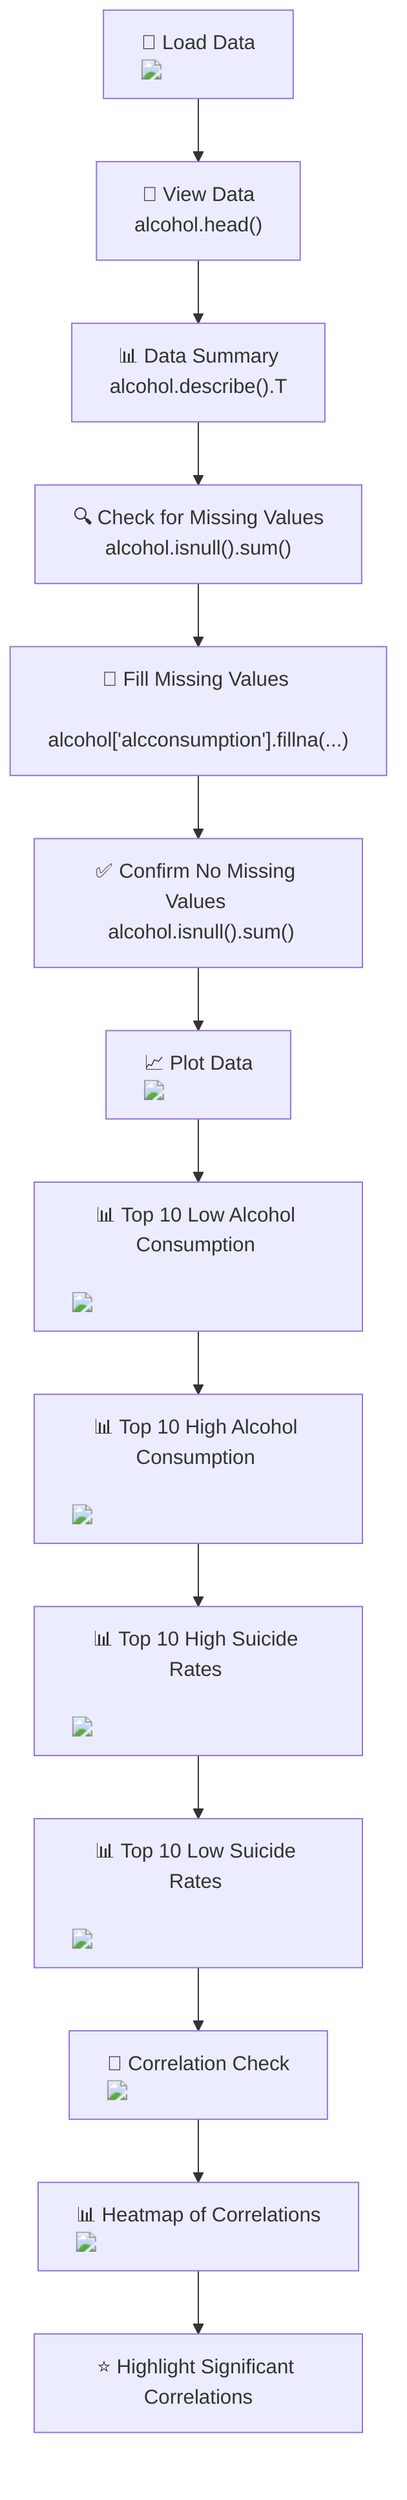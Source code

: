 flowchart TD
    A["📂 Load Data <br/> <img src='file.svg' />"] --> B["👀 View Data <br/> alcohol.head()"]
    B --> C["📊 Data Summary <br/> alcohol.describe().T"]
    C --> D["🔍 Check for Missing Values <br/> alcohol.isnull().sum()"]
    D --> E["🔧 Fill Missing Values <br/> alcohol['alcconsumption'].fillna(...)"]
    E --> F["✅ Confirm No Missing Values <br/> alcohol.isnull().sum()"]
    F --> G["📈 Plot Data <br/> <img src='dummy_plots/barplot_template.svg' />"]
    G --> H["📊 Top 10 Low Alcohol Consumption <br/> <img src='dummy_plots/barplot_template.svg' />"]
    H --> I["📊 Top 10 High Alcohol Consumption <br/> <img src='dummy_plots/barplot_template.svg' />"]
    I --> J["📊 Top 10 High Suicide Rates <br/> <img src='dummy_plots/barplot_template.svg' />"]
    J --> K["📊 Top 10 Low Suicide Rates <br/> <img src='dummy_plots/barplot_template.svg' />"]
    K --> L["🔗 Correlation Check <br/> <img src='dummy_plots/heat_template.svg' />"]
    L --> M["📊 Heatmap of Correlations <br/> <img src='dummy_plots/heat_template.svg' />"]
    M --> N["⭐ Highlight Significant Correlations"]